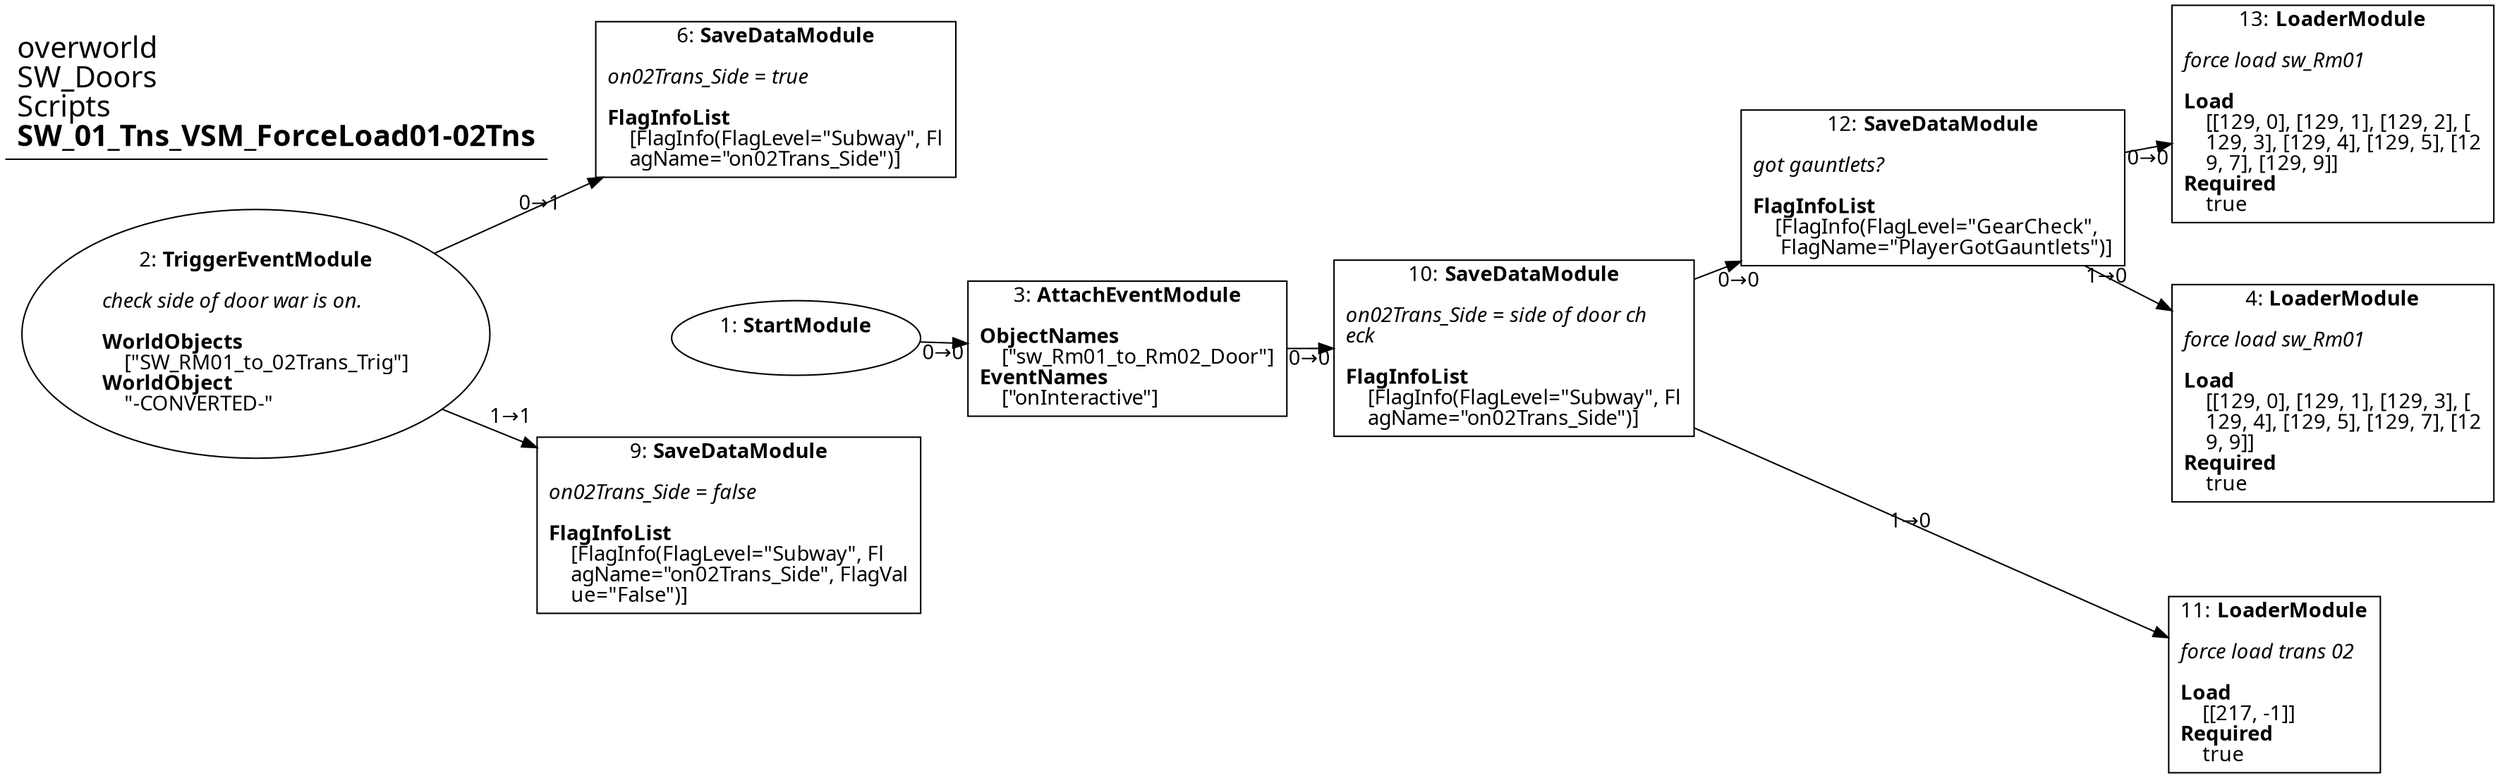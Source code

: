 digraph {
    layout = fdp;
    overlap = prism;
    sep = "+16";
    splines = spline;

    node [ shape = box ];

    graph [ fontname = "Segoe UI" ];
    node [ fontname = "Segoe UI" ];
    edge [ fontname = "Segoe UI" ];

    1 [ label = <1: <b>StartModule</b><br/><br/>> ];
    1 [ shape = oval ]
    1 [ pos = "0.4,-0.18800001!" ];
    1 -> 3 [ label = "0→0" ];

    2 [ label = <2: <b>TriggerEventModule</b><br/><br/><i>check side of door war is on.<br align="left"/></i><br align="left"/><b>WorldObjects</b><br align="left"/>    [&quot;SW_RM01_to_02Trans_Trig&quot;]<br align="left"/><b>WorldObject</b><br align="left"/>    &quot;-CONVERTED-&quot;<br align="left"/>> ];
    2 [ shape = oval ]
    2 [ pos = "0.034,-0.17300001!" ];
    2 -> 6 [ label = "0→1" ];
    2 -> 9 [ label = "1→1" ];

    3 [ label = <3: <b>AttachEventModule</b><br/><br/><b>ObjectNames</b><br align="left"/>    [&quot;sw_Rm01_to_Rm02_Door&quot;]<br align="left"/><b>EventNames</b><br align="left"/>    [&quot;onInteractive&quot;]<br align="left"/>> ];
    3 [ pos = "0.56200004,-0.18800001!" ];
    3 -> 10 [ label = "0→0" ];

    4 [ label = <4: <b>LoaderModule</b><br/><br/><i>force load sw_Rm01<br align="left"/></i><br align="left"/><b>Load</b><br align="left"/>    [[129, 0], [129, 1], [129, 3], [<br align="left"/>    129, 4], [129, 5], [129, 7], [12<br align="left"/>    9, 9]]<br align="left"/><b>Required</b><br align="left"/>    true<br align="left"/>> ];
    4 [ pos = "1.297,-0.185!" ];

    6 [ label = <6: <b>SaveDataModule</b><br/><br/><i>on02Trans_Side = true<br align="left"/></i><br align="left"/><b>FlagInfoList</b><br align="left"/>    [FlagInfo(FlagLevel=&quot;Subway&quot;, Fl<br align="left"/>    agName=&quot;on02Trans_Side&quot;)]<br align="left"/>> ];
    6 [ pos = "0.30900002,-0.039!" ];

    9 [ label = <9: <b>SaveDataModule</b><br/><br/><i>on02Trans_Side = false<br align="left"/></i><br align="left"/><b>FlagInfoList</b><br align="left"/>    [FlagInfo(FlagLevel=&quot;Subway&quot;, Fl<br align="left"/>    agName=&quot;on02Trans_Side&quot;, FlagVal<br align="left"/>    ue=&quot;False&quot;)]<br align="left"/>> ];
    9 [ pos = "0.30900002,-0.27400002!" ];

    10 [ label = <10: <b>SaveDataModule</b><br/><br/><i>on02Trans_Side = side of door ch<br align="left"/>eck<br align="left"/></i><br align="left"/><b>FlagInfoList</b><br align="left"/>    [FlagInfo(FlagLevel=&quot;Subway&quot;, Fl<br align="left"/>    agName=&quot;on02Trans_Side&quot;)]<br align="left"/>> ];
    10 [ pos = "0.76000005,-0.18800001!" ];
    10 -> 11 [ label = "1→0" ];
    10 -> 12 [ label = "0→0" ];

    11 [ label = <11: <b>LoaderModule</b><br/><br/><i>force load trans 02<br align="left"/></i><br align="left"/><b>Load</b><br align="left"/>    [[217, -1]]<br align="left"/><b>Required</b><br align="left"/>    true<br align="left"/>> ];
    11 [ pos = "1.297,-0.39900002!" ];

    12 [ label = <12: <b>SaveDataModule</b><br/><br/><i>got gauntlets?<br align="left"/></i><br align="left"/><b>FlagInfoList</b><br align="left"/>    [FlagInfo(FlagLevel=&quot;GearCheck&quot;,<br align="left"/>     FlagName=&quot;PlayerGotGauntlets&quot;)]<br align="left"/>> ];
    12 [ pos = "1.059,-0.09900001!" ];
    12 -> 4 [ label = "1→0" ];
    12 -> 13 [ label = "0→0" ];

    13 [ label = <13: <b>LoaderModule</b><br/><br/><i>force load sw_Rm01<br align="left"/></i><br align="left"/><b>Load</b><br align="left"/>    [[129, 0], [129, 1], [129, 2], [<br align="left"/>    129, 3], [129, 4], [129, 5], [12<br align="left"/>    9, 7], [129, 9]]<br align="left"/><b>Required</b><br align="left"/>    true<br align="left"/>> ];
    13 [ pos = "1.296,-0.068!" ];

    title [ pos = "0.033,-0.038000003!" ];
    title [ shape = underline ];
    title [ label = <<font point-size="20">overworld<br align="left"/>SW_Doors<br align="left"/>Scripts<br align="left"/><b>SW_01_Tns_VSM_ForceLoad01-02Tns</b><br align="left"/></font>> ];
}
